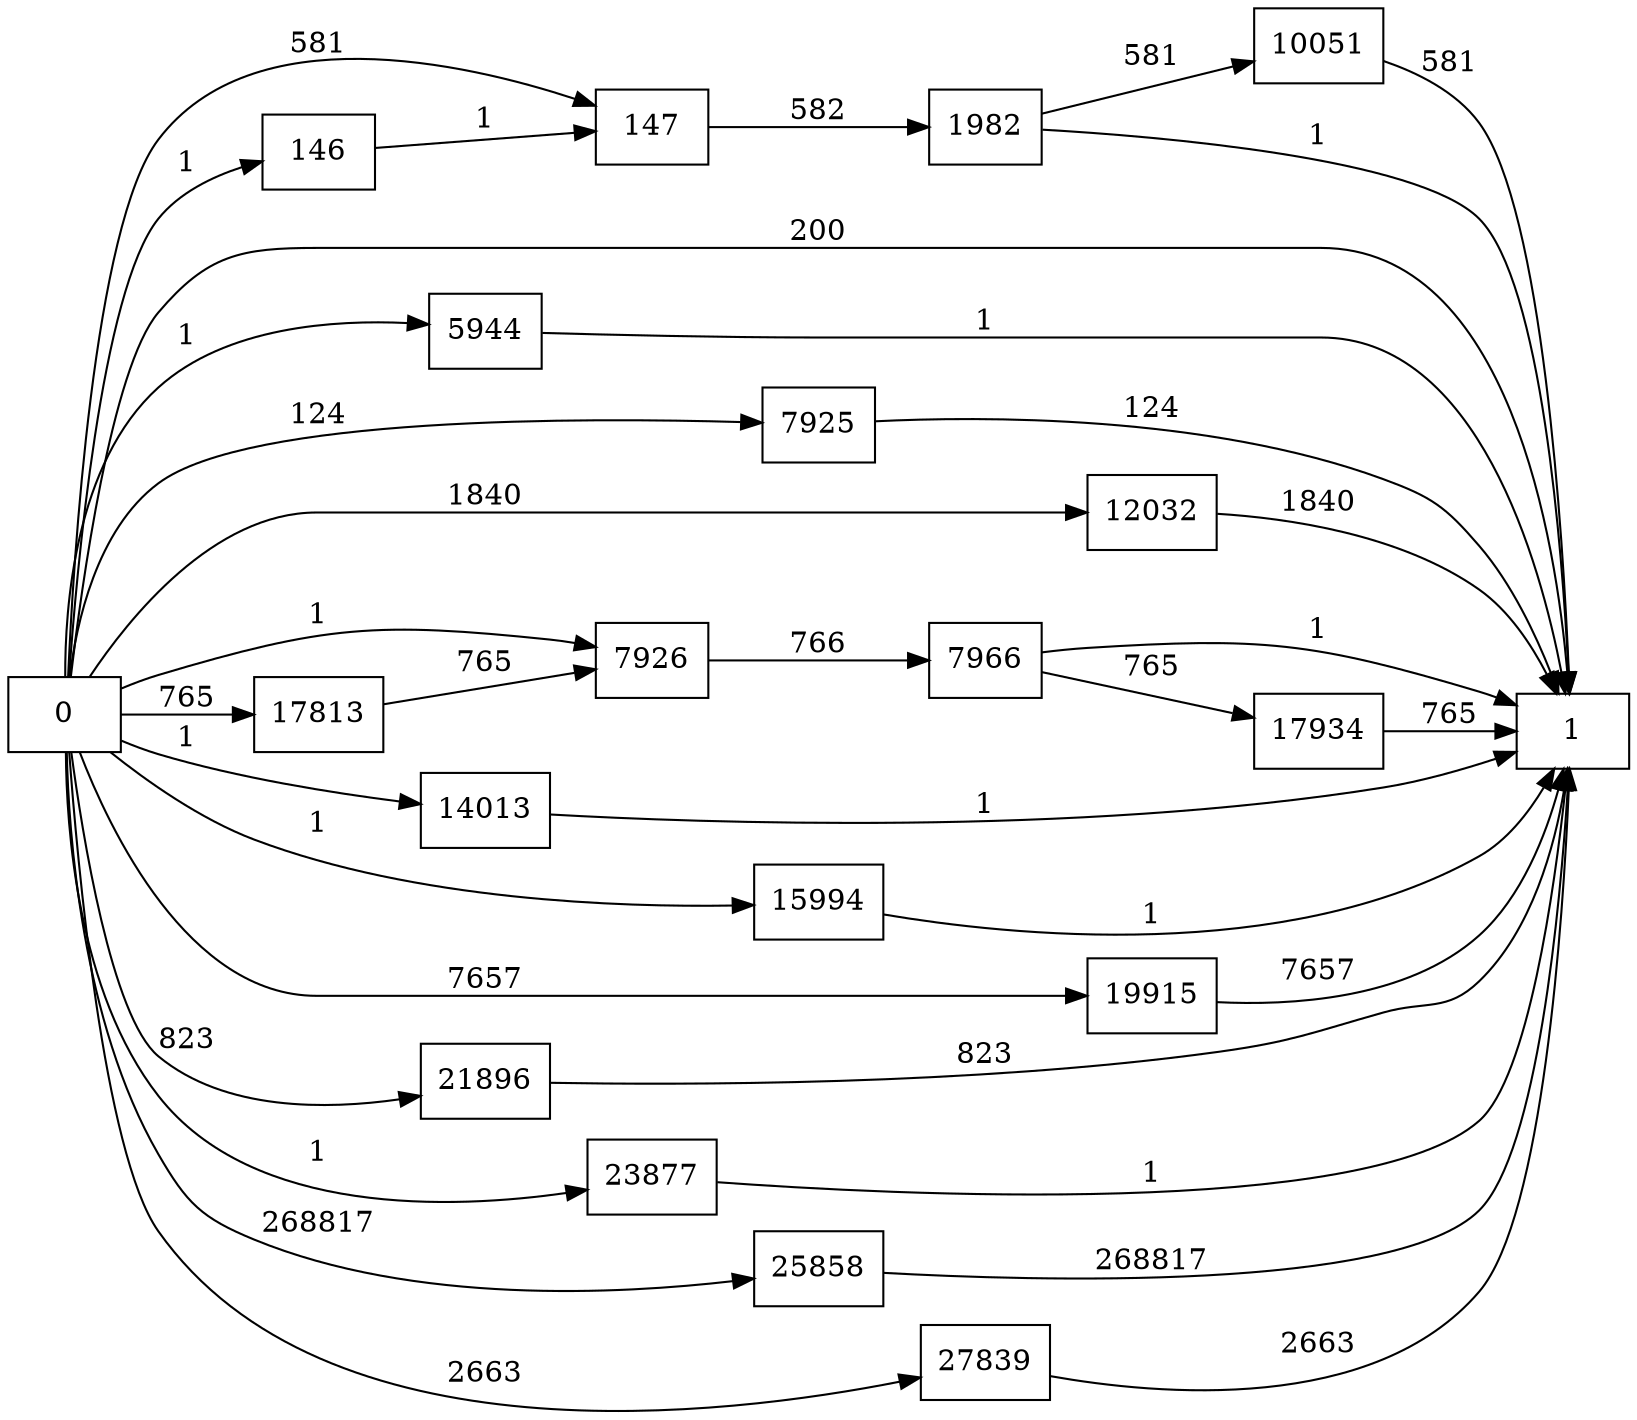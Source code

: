 digraph {
	graph [rankdir=LR]
	node [shape=rectangle]
	146 -> 147 [label=1]
	147 -> 1982 [label=582]
	1982 -> 1 [label=1]
	1982 -> 10051 [label=581]
	5944 -> 1 [label=1]
	7925 -> 1 [label=124]
	7926 -> 7966 [label=766]
	7966 -> 1 [label=1]
	7966 -> 17934 [label=765]
	10051 -> 1 [label=581]
	12032 -> 1 [label=1840]
	14013 -> 1 [label=1]
	15994 -> 1 [label=1]
	17813 -> 7926 [label=765]
	17934 -> 1 [label=765]
	19915 -> 1 [label=7657]
	21896 -> 1 [label=823]
	23877 -> 1 [label=1]
	25858 -> 1 [label=268817]
	27839 -> 1 [label=2663]
	0 -> 7926 [label=1]
	0 -> 147 [label=581]
	0 -> 146 [label=1]
	0 -> 1 [label=200]
	0 -> 5944 [label=1]
	0 -> 7925 [label=124]
	0 -> 12032 [label=1840]
	0 -> 14013 [label=1]
	0 -> 15994 [label=1]
	0 -> 17813 [label=765]
	0 -> 19915 [label=7657]
	0 -> 21896 [label=823]
	0 -> 23877 [label=1]
	0 -> 25858 [label=268817]
	0 -> 27839 [label=2663]
}
